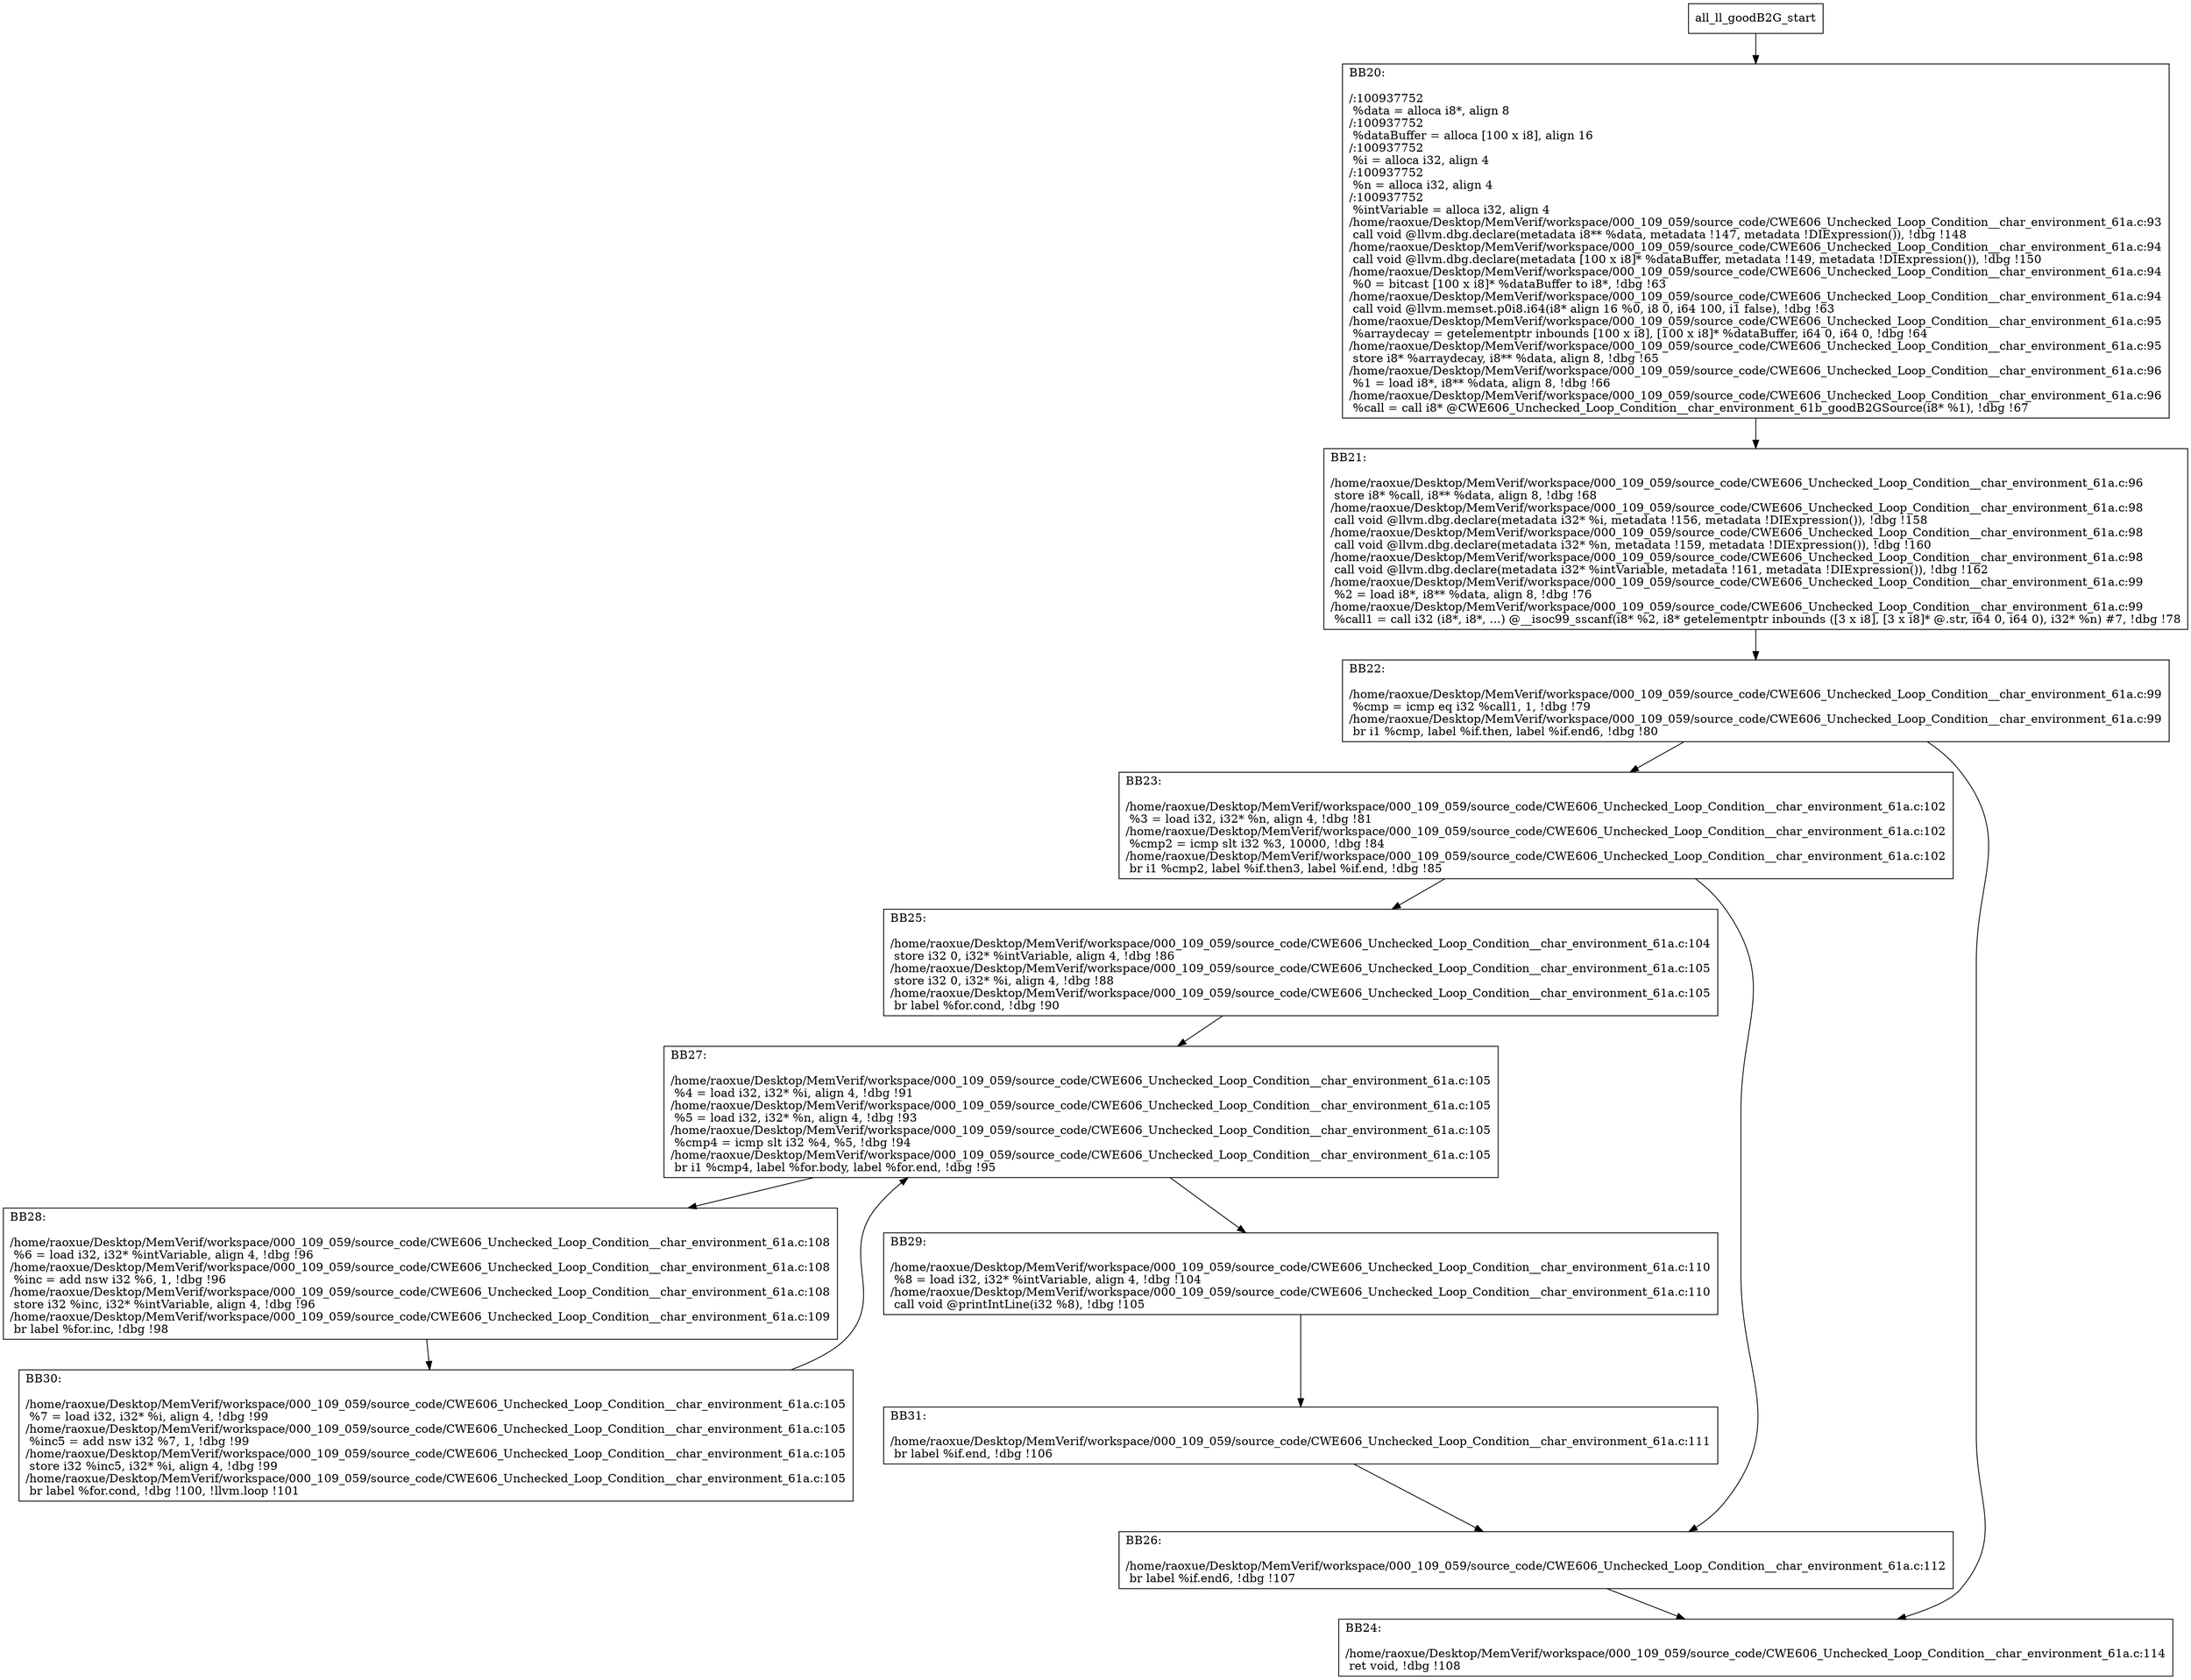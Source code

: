 digraph "CFG for'all_ll_goodB2G' function" {
	BBall_ll_goodB2G_start[shape=record,label="{all_ll_goodB2G_start}"];
	BBall_ll_goodB2G_start-> all_ll_goodB2GBB20;
	all_ll_goodB2GBB20 [shape=record, label="{BB20:\l\l/:100937752\l
  %data = alloca i8*, align 8\l
/:100937752\l
  %dataBuffer = alloca [100 x i8], align 16\l
/:100937752\l
  %i = alloca i32, align 4\l
/:100937752\l
  %n = alloca i32, align 4\l
/:100937752\l
  %intVariable = alloca i32, align 4\l
/home/raoxue/Desktop/MemVerif/workspace/000_109_059/source_code/CWE606_Unchecked_Loop_Condition__char_environment_61a.c:93\l
  call void @llvm.dbg.declare(metadata i8** %data, metadata !147, metadata !DIExpression()), !dbg !148\l
/home/raoxue/Desktop/MemVerif/workspace/000_109_059/source_code/CWE606_Unchecked_Loop_Condition__char_environment_61a.c:94\l
  call void @llvm.dbg.declare(metadata [100 x i8]* %dataBuffer, metadata !149, metadata !DIExpression()), !dbg !150\l
/home/raoxue/Desktop/MemVerif/workspace/000_109_059/source_code/CWE606_Unchecked_Loop_Condition__char_environment_61a.c:94\l
  %0 = bitcast [100 x i8]* %dataBuffer to i8*, !dbg !63\l
/home/raoxue/Desktop/MemVerif/workspace/000_109_059/source_code/CWE606_Unchecked_Loop_Condition__char_environment_61a.c:94\l
  call void @llvm.memset.p0i8.i64(i8* align 16 %0, i8 0, i64 100, i1 false), !dbg !63\l
/home/raoxue/Desktop/MemVerif/workspace/000_109_059/source_code/CWE606_Unchecked_Loop_Condition__char_environment_61a.c:95\l
  %arraydecay = getelementptr inbounds [100 x i8], [100 x i8]* %dataBuffer, i64 0, i64 0, !dbg !64\l
/home/raoxue/Desktop/MemVerif/workspace/000_109_059/source_code/CWE606_Unchecked_Loop_Condition__char_environment_61a.c:95\l
  store i8* %arraydecay, i8** %data, align 8, !dbg !65\l
/home/raoxue/Desktop/MemVerif/workspace/000_109_059/source_code/CWE606_Unchecked_Loop_Condition__char_environment_61a.c:96\l
  %1 = load i8*, i8** %data, align 8, !dbg !66\l
/home/raoxue/Desktop/MemVerif/workspace/000_109_059/source_code/CWE606_Unchecked_Loop_Condition__char_environment_61a.c:96\l
  %call = call i8* @CWE606_Unchecked_Loop_Condition__char_environment_61b_goodB2GSource(i8* %1), !dbg !67\l
}"];
	all_ll_goodB2GBB20-> all_ll_goodB2GBB21;
	all_ll_goodB2GBB21 [shape=record, label="{BB21:\l\l/home/raoxue/Desktop/MemVerif/workspace/000_109_059/source_code/CWE606_Unchecked_Loop_Condition__char_environment_61a.c:96\l
  store i8* %call, i8** %data, align 8, !dbg !68\l
/home/raoxue/Desktop/MemVerif/workspace/000_109_059/source_code/CWE606_Unchecked_Loop_Condition__char_environment_61a.c:98\l
  call void @llvm.dbg.declare(metadata i32* %i, metadata !156, metadata !DIExpression()), !dbg !158\l
/home/raoxue/Desktop/MemVerif/workspace/000_109_059/source_code/CWE606_Unchecked_Loop_Condition__char_environment_61a.c:98\l
  call void @llvm.dbg.declare(metadata i32* %n, metadata !159, metadata !DIExpression()), !dbg !160\l
/home/raoxue/Desktop/MemVerif/workspace/000_109_059/source_code/CWE606_Unchecked_Loop_Condition__char_environment_61a.c:98\l
  call void @llvm.dbg.declare(metadata i32* %intVariable, metadata !161, metadata !DIExpression()), !dbg !162\l
/home/raoxue/Desktop/MemVerif/workspace/000_109_059/source_code/CWE606_Unchecked_Loop_Condition__char_environment_61a.c:99\l
  %2 = load i8*, i8** %data, align 8, !dbg !76\l
/home/raoxue/Desktop/MemVerif/workspace/000_109_059/source_code/CWE606_Unchecked_Loop_Condition__char_environment_61a.c:99\l
  %call1 = call i32 (i8*, i8*, ...) @__isoc99_sscanf(i8* %2, i8* getelementptr inbounds ([3 x i8], [3 x i8]* @.str, i64 0, i64 0), i32* %n) #7, !dbg !78\l
}"];
	all_ll_goodB2GBB21-> all_ll_goodB2GBB22;
	all_ll_goodB2GBB22 [shape=record, label="{BB22:\l\l/home/raoxue/Desktop/MemVerif/workspace/000_109_059/source_code/CWE606_Unchecked_Loop_Condition__char_environment_61a.c:99\l
  %cmp = icmp eq i32 %call1, 1, !dbg !79\l
/home/raoxue/Desktop/MemVerif/workspace/000_109_059/source_code/CWE606_Unchecked_Loop_Condition__char_environment_61a.c:99\l
  br i1 %cmp, label %if.then, label %if.end6, !dbg !80\l
}"];
	all_ll_goodB2GBB22-> all_ll_goodB2GBB23;
	all_ll_goodB2GBB22-> all_ll_goodB2GBB24;
	all_ll_goodB2GBB23 [shape=record, label="{BB23:\l\l/home/raoxue/Desktop/MemVerif/workspace/000_109_059/source_code/CWE606_Unchecked_Loop_Condition__char_environment_61a.c:102\l
  %3 = load i32, i32* %n, align 4, !dbg !81\l
/home/raoxue/Desktop/MemVerif/workspace/000_109_059/source_code/CWE606_Unchecked_Loop_Condition__char_environment_61a.c:102\l
  %cmp2 = icmp slt i32 %3, 10000, !dbg !84\l
/home/raoxue/Desktop/MemVerif/workspace/000_109_059/source_code/CWE606_Unchecked_Loop_Condition__char_environment_61a.c:102\l
  br i1 %cmp2, label %if.then3, label %if.end, !dbg !85\l
}"];
	all_ll_goodB2GBB23-> all_ll_goodB2GBB25;
	all_ll_goodB2GBB23-> all_ll_goodB2GBB26;
	all_ll_goodB2GBB25 [shape=record, label="{BB25:\l\l/home/raoxue/Desktop/MemVerif/workspace/000_109_059/source_code/CWE606_Unchecked_Loop_Condition__char_environment_61a.c:104\l
  store i32 0, i32* %intVariable, align 4, !dbg !86\l
/home/raoxue/Desktop/MemVerif/workspace/000_109_059/source_code/CWE606_Unchecked_Loop_Condition__char_environment_61a.c:105\l
  store i32 0, i32* %i, align 4, !dbg !88\l
/home/raoxue/Desktop/MemVerif/workspace/000_109_059/source_code/CWE606_Unchecked_Loop_Condition__char_environment_61a.c:105\l
  br label %for.cond, !dbg !90\l
}"];
	all_ll_goodB2GBB25-> all_ll_goodB2GBB27;
	all_ll_goodB2GBB27 [shape=record, label="{BB27:\l\l/home/raoxue/Desktop/MemVerif/workspace/000_109_059/source_code/CWE606_Unchecked_Loop_Condition__char_environment_61a.c:105\l
  %4 = load i32, i32* %i, align 4, !dbg !91\l
/home/raoxue/Desktop/MemVerif/workspace/000_109_059/source_code/CWE606_Unchecked_Loop_Condition__char_environment_61a.c:105\l
  %5 = load i32, i32* %n, align 4, !dbg !93\l
/home/raoxue/Desktop/MemVerif/workspace/000_109_059/source_code/CWE606_Unchecked_Loop_Condition__char_environment_61a.c:105\l
  %cmp4 = icmp slt i32 %4, %5, !dbg !94\l
/home/raoxue/Desktop/MemVerif/workspace/000_109_059/source_code/CWE606_Unchecked_Loop_Condition__char_environment_61a.c:105\l
  br i1 %cmp4, label %for.body, label %for.end, !dbg !95\l
}"];
	all_ll_goodB2GBB27-> all_ll_goodB2GBB28;
	all_ll_goodB2GBB27-> all_ll_goodB2GBB29;
	all_ll_goodB2GBB28 [shape=record, label="{BB28:\l\l/home/raoxue/Desktop/MemVerif/workspace/000_109_059/source_code/CWE606_Unchecked_Loop_Condition__char_environment_61a.c:108\l
  %6 = load i32, i32* %intVariable, align 4, !dbg !96\l
/home/raoxue/Desktop/MemVerif/workspace/000_109_059/source_code/CWE606_Unchecked_Loop_Condition__char_environment_61a.c:108\l
  %inc = add nsw i32 %6, 1, !dbg !96\l
/home/raoxue/Desktop/MemVerif/workspace/000_109_059/source_code/CWE606_Unchecked_Loop_Condition__char_environment_61a.c:108\l
  store i32 %inc, i32* %intVariable, align 4, !dbg !96\l
/home/raoxue/Desktop/MemVerif/workspace/000_109_059/source_code/CWE606_Unchecked_Loop_Condition__char_environment_61a.c:109\l
  br label %for.inc, !dbg !98\l
}"];
	all_ll_goodB2GBB28-> all_ll_goodB2GBB30;
	all_ll_goodB2GBB30 [shape=record, label="{BB30:\l\l/home/raoxue/Desktop/MemVerif/workspace/000_109_059/source_code/CWE606_Unchecked_Loop_Condition__char_environment_61a.c:105\l
  %7 = load i32, i32* %i, align 4, !dbg !99\l
/home/raoxue/Desktop/MemVerif/workspace/000_109_059/source_code/CWE606_Unchecked_Loop_Condition__char_environment_61a.c:105\l
  %inc5 = add nsw i32 %7, 1, !dbg !99\l
/home/raoxue/Desktop/MemVerif/workspace/000_109_059/source_code/CWE606_Unchecked_Loop_Condition__char_environment_61a.c:105\l
  store i32 %inc5, i32* %i, align 4, !dbg !99\l
/home/raoxue/Desktop/MemVerif/workspace/000_109_059/source_code/CWE606_Unchecked_Loop_Condition__char_environment_61a.c:105\l
  br label %for.cond, !dbg !100, !llvm.loop !101\l
}"];
	all_ll_goodB2GBB30-> all_ll_goodB2GBB27;
	all_ll_goodB2GBB29 [shape=record, label="{BB29:\l\l/home/raoxue/Desktop/MemVerif/workspace/000_109_059/source_code/CWE606_Unchecked_Loop_Condition__char_environment_61a.c:110\l
  %8 = load i32, i32* %intVariable, align 4, !dbg !104\l
/home/raoxue/Desktop/MemVerif/workspace/000_109_059/source_code/CWE606_Unchecked_Loop_Condition__char_environment_61a.c:110\l
  call void @printIntLine(i32 %8), !dbg !105\l
}"];
	all_ll_goodB2GBB29-> all_ll_goodB2GBB31;
	all_ll_goodB2GBB31 [shape=record, label="{BB31:\l\l/home/raoxue/Desktop/MemVerif/workspace/000_109_059/source_code/CWE606_Unchecked_Loop_Condition__char_environment_61a.c:111\l
  br label %if.end, !dbg !106\l
}"];
	all_ll_goodB2GBB31-> all_ll_goodB2GBB26;
	all_ll_goodB2GBB26 [shape=record, label="{BB26:\l\l/home/raoxue/Desktop/MemVerif/workspace/000_109_059/source_code/CWE606_Unchecked_Loop_Condition__char_environment_61a.c:112\l
  br label %if.end6, !dbg !107\l
}"];
	all_ll_goodB2GBB26-> all_ll_goodB2GBB24;
	all_ll_goodB2GBB24 [shape=record, label="{BB24:\l\l/home/raoxue/Desktop/MemVerif/workspace/000_109_059/source_code/CWE606_Unchecked_Loop_Condition__char_environment_61a.c:114\l
  ret void, !dbg !108\l
}"];
}
